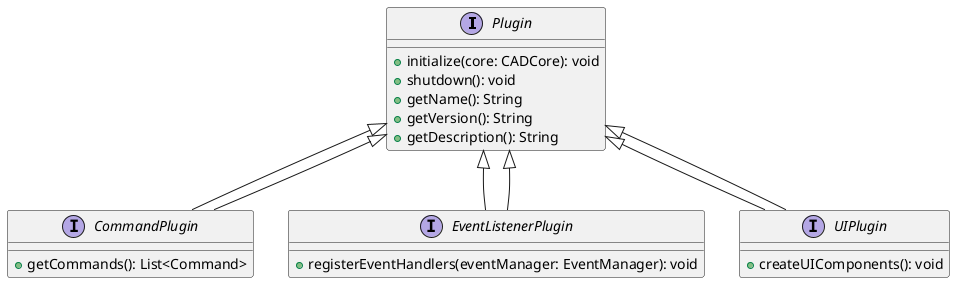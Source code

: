 @startuml Plugin
' 定义插件接口

interface Plugin {
    + initialize(core: CADCore): void
    + shutdown(): void
    + getName(): String
    + getVersion(): String
    + getDescription(): String
}

' 定义扩展的接口（可选，根据插件类型）

interface CommandPlugin extends Plugin {
    + getCommands(): List<Command>
}

interface EventListenerPlugin extends Plugin {
    + registerEventHandlers(eventManager: EventManager): void
}

interface UIPlugin extends Plugin {
    + createUIComponents(): void
}

' 定义关系

Plugin <|-- CommandPlugin
Plugin <|-- EventListenerPlugin
Plugin <|-- UIPlugin

@enduml
